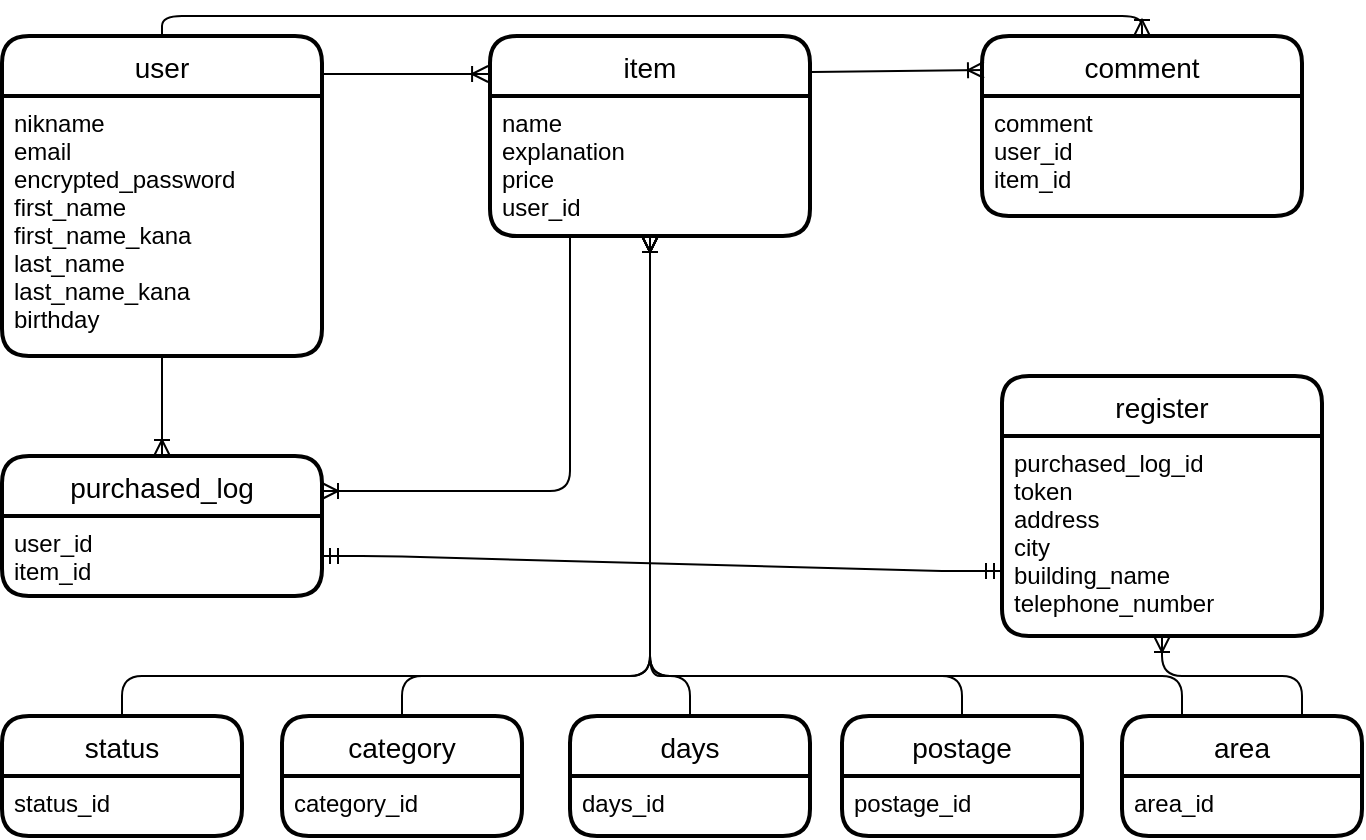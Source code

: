 <mxfile>
    <diagram id="L7ITXEuk0jkXfvIqF4dL" name="ページ1">
        <mxGraphModel dx="728" dy="680" grid="1" gridSize="10" guides="1" tooltips="1" connect="1" arrows="1" fold="1" page="1" pageScale="1" pageWidth="827" pageHeight="1169" math="0" shadow="0">
            <root>
                <mxCell id="0"/>
                <mxCell id="1" parent="0"/>
                <mxCell id="2" value="user" style="swimlane;childLayout=stackLayout;horizontal=1;startSize=30;horizontalStack=0;rounded=1;fontSize=14;fontStyle=0;strokeWidth=2;resizeParent=0;resizeLast=1;shadow=0;dashed=0;align=center;" parent="1" vertex="1">
                    <mxGeometry x="10" y="40" width="160" height="160" as="geometry"/>
                </mxCell>
                <mxCell id="3" value="nikname&#10;email&#10;encrypted_password&#10;first_name&#10;first_name_kana&#10;last_name&#10;last_name_kana&#10;birthday" style="align=left;strokeColor=none;fillColor=none;spacingLeft=4;fontSize=12;verticalAlign=top;resizable=0;rotatable=0;part=1;" parent="2" vertex="1">
                    <mxGeometry y="30" width="160" height="130" as="geometry"/>
                </mxCell>
                <mxCell id="4" value="item" style="swimlane;childLayout=stackLayout;horizontal=1;startSize=30;horizontalStack=0;rounded=1;fontSize=14;fontStyle=0;strokeWidth=2;resizeParent=0;resizeLast=1;shadow=0;dashed=0;align=center;" parent="1" vertex="1">
                    <mxGeometry x="254" y="40" width="160" height="100" as="geometry"/>
                </mxCell>
                <mxCell id="5" value="name&#10;explanation&#10;price&#10;user_id" style="align=left;strokeColor=none;fillColor=none;spacingLeft=4;fontSize=12;verticalAlign=top;resizable=0;rotatable=0;part=1;" parent="4" vertex="1">
                    <mxGeometry y="30" width="160" height="70" as="geometry"/>
                </mxCell>
                <mxCell id="6" value="comment" style="swimlane;childLayout=stackLayout;horizontal=1;startSize=30;horizontalStack=0;rounded=1;fontSize=14;fontStyle=0;strokeWidth=2;resizeParent=0;resizeLast=1;shadow=0;dashed=0;align=center;" parent="1" vertex="1">
                    <mxGeometry x="500" y="40" width="160" height="90" as="geometry"/>
                </mxCell>
                <mxCell id="7" value="comment&#10;user_id&#10;item_id" style="align=left;strokeColor=none;fillColor=none;spacingLeft=4;fontSize=12;verticalAlign=top;resizable=0;rotatable=0;part=1;" parent="6" vertex="1">
                    <mxGeometry y="30" width="160" height="60" as="geometry"/>
                </mxCell>
                <mxCell id="8" value="purchased_log" style="swimlane;childLayout=stackLayout;horizontal=1;startSize=30;horizontalStack=0;rounded=1;fontSize=14;fontStyle=0;strokeWidth=2;resizeParent=0;resizeLast=1;shadow=0;dashed=0;align=center;" parent="1" vertex="1">
                    <mxGeometry x="10" y="250" width="160" height="70" as="geometry"/>
                </mxCell>
                <mxCell id="9" value="user_id&#10;item_id" style="align=left;strokeColor=none;fillColor=none;spacingLeft=4;fontSize=12;verticalAlign=top;resizable=0;rotatable=0;part=1;" parent="8" vertex="1">
                    <mxGeometry y="30" width="160" height="40" as="geometry"/>
                </mxCell>
                <mxCell id="10" value="register" style="swimlane;childLayout=stackLayout;horizontal=1;startSize=30;horizontalStack=0;rounded=1;fontSize=14;fontStyle=0;strokeWidth=2;resizeParent=0;resizeLast=1;shadow=0;dashed=0;align=center;" parent="1" vertex="1">
                    <mxGeometry x="510" y="210" width="160" height="130" as="geometry"/>
                </mxCell>
                <mxCell id="11" value="purchased_log_id&#10;token&#10;address&#10;city&#10;building_name&#10;telephone_number" style="align=left;strokeColor=none;fillColor=none;spacingLeft=4;fontSize=12;verticalAlign=top;resizable=0;rotatable=0;part=1;" parent="10" vertex="1">
                    <mxGeometry y="30" width="160" height="100" as="geometry"/>
                </mxCell>
                <mxCell id="12" value="area" style="swimlane;childLayout=stackLayout;horizontal=1;startSize=30;horizontalStack=0;rounded=1;fontSize=14;fontStyle=0;strokeWidth=2;resizeParent=0;resizeLast=1;shadow=0;dashed=0;align=center;" parent="1" vertex="1">
                    <mxGeometry x="570" y="380" width="120" height="60" as="geometry"/>
                </mxCell>
                <mxCell id="13" value="area_id" style="align=left;strokeColor=none;fillColor=none;spacingLeft=4;fontSize=12;verticalAlign=top;resizable=0;rotatable=0;part=1;" parent="12" vertex="1">
                    <mxGeometry y="30" width="120" height="30" as="geometry"/>
                </mxCell>
                <mxCell id="14" value="category" style="swimlane;childLayout=stackLayout;horizontal=1;startSize=30;horizontalStack=0;rounded=1;fontSize=14;fontStyle=0;strokeWidth=2;resizeParent=0;resizeLast=1;shadow=0;dashed=0;align=center;" parent="1" vertex="1">
                    <mxGeometry x="150" y="380" width="120" height="60" as="geometry"/>
                </mxCell>
                <mxCell id="15" value="category_id" style="align=left;strokeColor=none;fillColor=none;spacingLeft=4;fontSize=12;verticalAlign=top;resizable=0;rotatable=0;part=1;" parent="14" vertex="1">
                    <mxGeometry y="30" width="120" height="30" as="geometry"/>
                </mxCell>
                <mxCell id="16" value="status" style="swimlane;childLayout=stackLayout;horizontal=1;startSize=30;horizontalStack=0;rounded=1;fontSize=14;fontStyle=0;strokeWidth=2;resizeParent=0;resizeLast=1;shadow=0;dashed=0;align=center;" parent="1" vertex="1">
                    <mxGeometry x="10" y="380" width="120" height="60" as="geometry"/>
                </mxCell>
                <mxCell id="17" value="status_id" style="align=left;strokeColor=none;fillColor=none;spacingLeft=4;fontSize=12;verticalAlign=top;resizable=0;rotatable=0;part=1;" parent="16" vertex="1">
                    <mxGeometry y="30" width="120" height="30" as="geometry"/>
                </mxCell>
                <mxCell id="18" value="postage" style="swimlane;childLayout=stackLayout;horizontal=1;startSize=30;horizontalStack=0;rounded=1;fontSize=14;fontStyle=0;strokeWidth=2;resizeParent=0;resizeLast=1;shadow=0;dashed=0;align=center;" parent="1" vertex="1">
                    <mxGeometry x="430" y="380" width="120" height="60" as="geometry"/>
                </mxCell>
                <mxCell id="19" value="postage_id" style="align=left;strokeColor=none;fillColor=none;spacingLeft=4;fontSize=12;verticalAlign=top;resizable=0;rotatable=0;part=1;" parent="18" vertex="1">
                    <mxGeometry y="30" width="120" height="30" as="geometry"/>
                </mxCell>
                <mxCell id="20" value="days" style="swimlane;childLayout=stackLayout;horizontal=1;startSize=30;horizontalStack=0;rounded=1;fontSize=14;fontStyle=0;strokeWidth=2;resizeParent=0;resizeLast=1;shadow=0;dashed=0;align=center;" parent="1" vertex="1">
                    <mxGeometry x="294" y="380" width="120" height="60" as="geometry"/>
                </mxCell>
                <mxCell id="21" value="days_id" style="align=left;strokeColor=none;fillColor=none;spacingLeft=4;fontSize=12;verticalAlign=top;resizable=0;rotatable=0;part=1;" parent="20" vertex="1">
                    <mxGeometry y="30" width="120" height="30" as="geometry"/>
                </mxCell>
                <mxCell id="25" value="" style="edgeStyle=entityRelationEdgeStyle;fontSize=12;html=1;endArrow=ERoneToMany;entryX=-0.006;entryY=0.19;entryDx=0;entryDy=0;entryPerimeter=0;" parent="1" target="4" edge="1">
                    <mxGeometry width="100" height="100" relative="1" as="geometry">
                        <mxPoint x="171" y="59" as="sourcePoint"/>
                        <mxPoint x="400" y="300" as="targetPoint"/>
                    </mxGeometry>
                </mxCell>
                <mxCell id="26" value="" style="fontSize=12;html=1;endArrow=ERoneToMany;exitX=1.006;exitY=0.18;exitDx=0;exitDy=0;exitPerimeter=0;" parent="1" source="4" edge="1">
                    <mxGeometry width="100" height="100" relative="1" as="geometry">
                        <mxPoint x="300" y="400" as="sourcePoint"/>
                        <mxPoint x="501" y="57" as="targetPoint"/>
                    </mxGeometry>
                </mxCell>
                <mxCell id="27" value="" style="edgeStyle=orthogonalEdgeStyle;fontSize=12;html=1;endArrow=ERoneToMany;exitX=0.5;exitY=0;exitDx=0;exitDy=0;entryX=0.5;entryY=0;entryDx=0;entryDy=0;" parent="1" source="2" target="6" edge="1">
                    <mxGeometry width="100" height="100" relative="1" as="geometry">
                        <mxPoint x="300" y="400" as="sourcePoint"/>
                        <mxPoint x="400" y="300" as="targetPoint"/>
                    </mxGeometry>
                </mxCell>
                <mxCell id="29" value="" style="fontSize=12;html=1;endArrow=ERoneToMany;exitX=0.5;exitY=1;exitDx=0;exitDy=0;entryX=0.5;entryY=0;entryDx=0;entryDy=0;" parent="1" source="3" target="8" edge="1">
                    <mxGeometry width="100" height="100" relative="1" as="geometry">
                        <mxPoint x="290" y="390" as="sourcePoint"/>
                        <mxPoint x="390" y="290" as="targetPoint"/>
                    </mxGeometry>
                </mxCell>
                <mxCell id="30" value="" style="fontSize=12;html=1;endArrow=ERoneToMany;exitX=0.25;exitY=1;exitDx=0;exitDy=0;entryX=1;entryY=0.25;entryDx=0;entryDy=0;edgeStyle=orthogonalEdgeStyle;" parent="1" source="5" target="8" edge="1">
                    <mxGeometry width="100" height="100" relative="1" as="geometry">
                        <mxPoint x="320" y="150" as="sourcePoint"/>
                        <mxPoint x="290" y="260" as="targetPoint"/>
                    </mxGeometry>
                </mxCell>
                <mxCell id="33" value="" style="edgeStyle=orthogonalEdgeStyle;fontSize=12;html=1;endArrow=ERoneToMany;exitX=0.5;exitY=0;exitDx=0;exitDy=0;entryX=0.5;entryY=1;entryDx=0;entryDy=0;" parent="1" source="16" target="5" edge="1">
                    <mxGeometry width="100" height="100" relative="1" as="geometry">
                        <mxPoint x="290" y="390" as="sourcePoint"/>
                        <mxPoint x="334" y="180" as="targetPoint"/>
                        <Array as="points">
                            <mxPoint x="70" y="360"/>
                            <mxPoint x="334" y="360"/>
                        </Array>
                    </mxGeometry>
                </mxCell>
                <mxCell id="34" value="" style="edgeStyle=orthogonalEdgeStyle;fontSize=12;html=1;endArrow=ERoneToMany;exitX=0.5;exitY=0;exitDx=0;exitDy=0;entryX=0.5;entryY=1;entryDx=0;entryDy=0;" parent="1" source="14" target="5" edge="1">
                    <mxGeometry width="100" height="100" relative="1" as="geometry">
                        <mxPoint x="290" y="390" as="sourcePoint"/>
                        <mxPoint x="390" y="290" as="targetPoint"/>
                        <Array as="points">
                            <mxPoint x="210" y="360"/>
                            <mxPoint x="334" y="360"/>
                        </Array>
                    </mxGeometry>
                </mxCell>
                <mxCell id="35" value="" style="edgeStyle=orthogonalEdgeStyle;fontSize=12;html=1;endArrow=ERoneToMany;entryX=0.5;entryY=1;entryDx=0;entryDy=0;exitX=0.5;exitY=0;exitDx=0;exitDy=0;" parent="1" source="20" target="5" edge="1">
                    <mxGeometry width="100" height="100" relative="1" as="geometry">
                        <mxPoint x="290" y="390" as="sourcePoint"/>
                        <mxPoint x="390" y="290" as="targetPoint"/>
                        <Array as="points">
                            <mxPoint x="354" y="360"/>
                            <mxPoint x="334" y="360"/>
                        </Array>
                    </mxGeometry>
                </mxCell>
                <mxCell id="36" value="" style="edgeStyle=orthogonalEdgeStyle;fontSize=12;html=1;endArrow=ERoneToMany;entryX=0.5;entryY=1;entryDx=0;entryDy=0;exitX=0.5;exitY=0;exitDx=0;exitDy=0;" parent="1" source="18" target="5" edge="1">
                    <mxGeometry width="100" height="100" relative="1" as="geometry">
                        <mxPoint x="290" y="390" as="sourcePoint"/>
                        <mxPoint x="390" y="290" as="targetPoint"/>
                        <Array as="points">
                            <mxPoint x="490" y="360"/>
                            <mxPoint x="334" y="360"/>
                        </Array>
                    </mxGeometry>
                </mxCell>
                <mxCell id="37" value="" style="edgeStyle=orthogonalEdgeStyle;fontSize=12;html=1;endArrow=ERoneToMany;entryX=0.5;entryY=1;entryDx=0;entryDy=0;exitX=0.25;exitY=0;exitDx=0;exitDy=0;" parent="1" source="12" target="5" edge="1">
                    <mxGeometry width="100" height="100" relative="1" as="geometry">
                        <mxPoint x="290" y="390" as="sourcePoint"/>
                        <mxPoint x="390" y="290" as="targetPoint"/>
                        <Array as="points">
                            <mxPoint x="600" y="360"/>
                            <mxPoint x="334" y="360"/>
                        </Array>
                    </mxGeometry>
                </mxCell>
                <mxCell id="38" value="" style="edgeStyle=entityRelationEdgeStyle;fontSize=12;html=1;endArrow=ERmandOne;startArrow=ERmandOne;exitX=1;exitY=0.5;exitDx=0;exitDy=0;entryX=0;entryY=0.75;entryDx=0;entryDy=0;" parent="1" source="9" target="10" edge="1">
                    <mxGeometry width="100" height="100" relative="1" as="geometry">
                        <mxPoint x="290" y="390" as="sourcePoint"/>
                        <mxPoint x="390" y="290" as="targetPoint"/>
                    </mxGeometry>
                </mxCell>
                <mxCell id="39" value="" style="edgeStyle=orthogonalEdgeStyle;fontSize=12;html=1;endArrow=ERoneToMany;exitX=0.75;exitY=0;exitDx=0;exitDy=0;entryX=0.5;entryY=1;entryDx=0;entryDy=0;" parent="1" source="12" target="11" edge="1">
                    <mxGeometry width="100" height="100" relative="1" as="geometry">
                        <mxPoint x="290" y="390" as="sourcePoint"/>
                        <mxPoint x="390" y="290" as="targetPoint"/>
                    </mxGeometry>
                </mxCell>
            </root>
        </mxGraphModel>
    </diagram>
</mxfile>